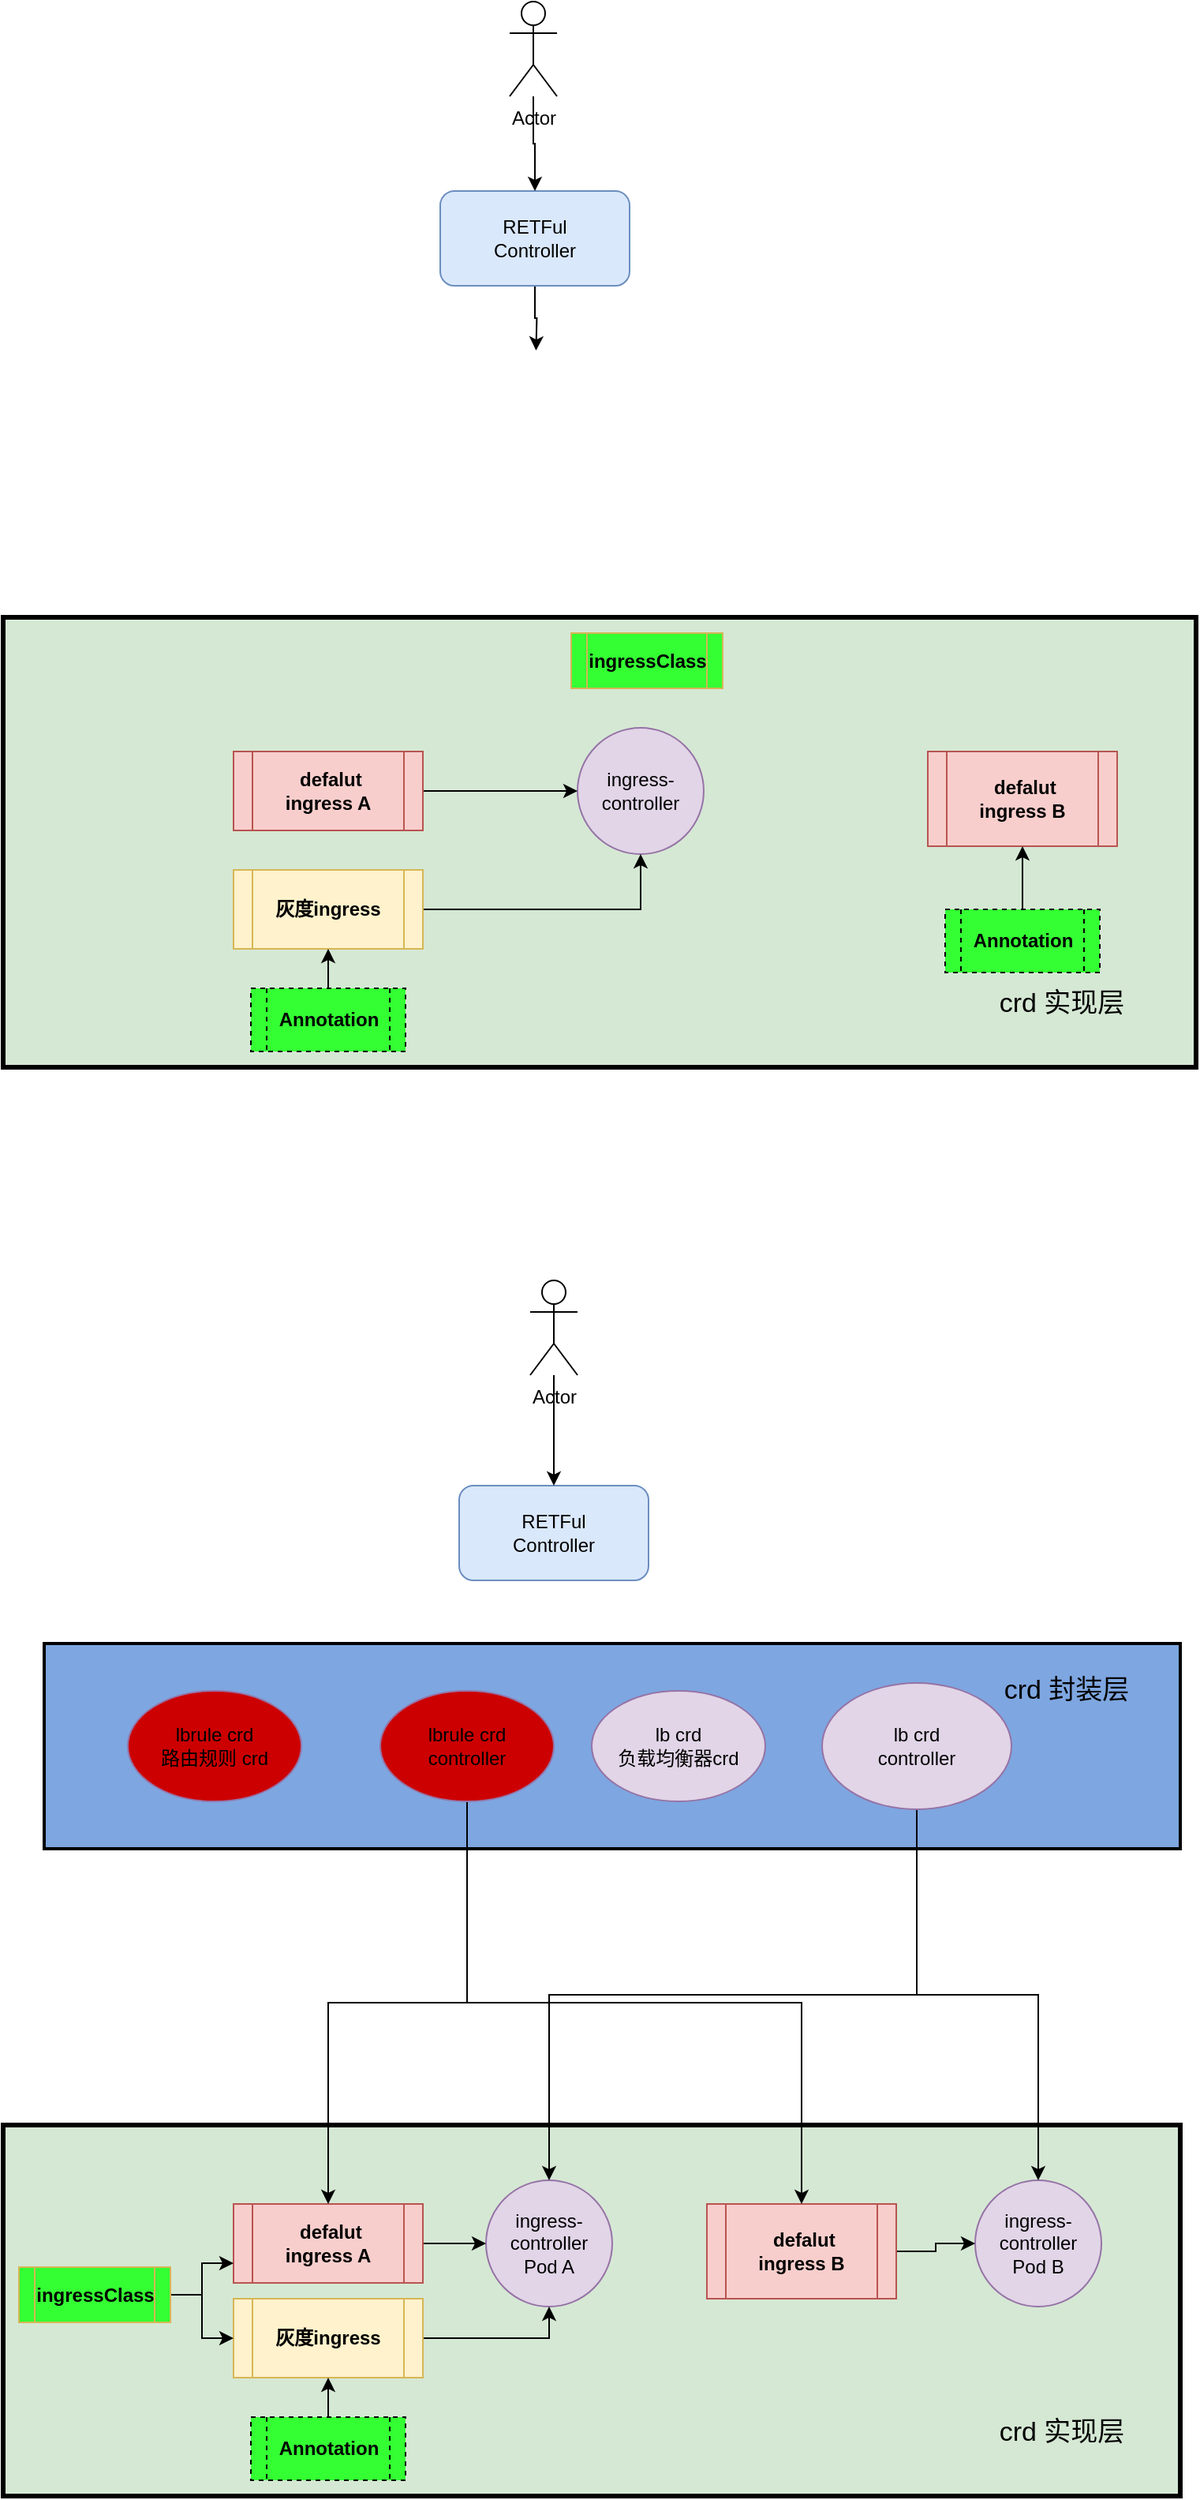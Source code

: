 <mxfile version="14.2.7" type="github">
  <diagram id="-a6WbMNMecBKhR_LUQmN" name="Page-1">
    <mxGraphModel dx="868" dy="450" grid="1" gridSize="10" guides="1" tooltips="1" connect="1" arrows="1" fold="1" page="1" pageScale="1" pageWidth="827" pageHeight="1169" math="0" shadow="0">
      <root>
        <mxCell id="0" />
        <mxCell id="1" parent="0" />
        <mxCell id="vOmSmcSsYQoTvt3sn1gA-2" value="" style="rounded=0;whiteSpace=wrap;html=1;fillColor=#D5E8D4;strokeWidth=3;" parent="1" vertex="1">
          <mxGeometry x="54" y="460" width="756" height="285" as="geometry" />
        </mxCell>
        <mxCell id="3VX2ZSSgDS8gGPlXFFOe-43" style="edgeStyle=orthogonalEdgeStyle;rounded=0;orthogonalLoop=1;jettySize=auto;html=1;exitX=0.5;exitY=1;exitDx=0;exitDy=0;entryX=0.451;entryY=0.008;entryDx=0;entryDy=0;entryPerimeter=0;" parent="1" source="hpvgZ9Z2Bp3K3JRqvIrx-1" edge="1">
          <mxGeometry relative="1" as="geometry">
            <mxPoint x="391.72" y="291.04" as="targetPoint" />
          </mxGeometry>
        </mxCell>
        <mxCell id="hpvgZ9Z2Bp3K3JRqvIrx-1" value="RETFul&lt;br&gt;Controller" style="rounded=1;whiteSpace=wrap;html=1;fillColor=#dae8fc;strokeColor=#6c8ebf;" parent="1" vertex="1">
          <mxGeometry x="331" y="190" width="120" height="60" as="geometry" />
        </mxCell>
        <mxCell id="hpvgZ9Z2Bp3K3JRqvIrx-3" value="ingress-controller" style="ellipse;whiteSpace=wrap;html=1;aspect=fixed;fillColor=#e1d5e7;strokeColor=#9673a6;" parent="1" vertex="1">
          <mxGeometry x="418" y="530" width="80" height="80" as="geometry" />
        </mxCell>
        <mxCell id="hpvgZ9Z2Bp3K3JRqvIrx-8" style="edgeStyle=orthogonalEdgeStyle;rounded=0;orthogonalLoop=1;jettySize=auto;html=1;" parent="1" source="hpvgZ9Z2Bp3K3JRqvIrx-5" target="hpvgZ9Z2Bp3K3JRqvIrx-3" edge="1">
          <mxGeometry relative="1" as="geometry" />
        </mxCell>
        <mxCell id="hpvgZ9Z2Bp3K3JRqvIrx-5" value="&lt;b&gt;&amp;nbsp;defalut&lt;br&gt;ingress A&lt;/b&gt;" style="shape=process;whiteSpace=wrap;html=1;backgroundOutline=1;fillColor=#f8cecc;strokeColor=#b85450;" parent="1" vertex="1">
          <mxGeometry x="200" y="545" width="120" height="50" as="geometry" />
        </mxCell>
        <mxCell id="hpvgZ9Z2Bp3K3JRqvIrx-7" style="edgeStyle=orthogonalEdgeStyle;rounded=0;orthogonalLoop=1;jettySize=auto;html=1;entryX=0.5;entryY=1;entryDx=0;entryDy=0;" parent="1" source="hpvgZ9Z2Bp3K3JRqvIrx-6" target="hpvgZ9Z2Bp3K3JRqvIrx-3" edge="1">
          <mxGeometry relative="1" as="geometry" />
        </mxCell>
        <mxCell id="hpvgZ9Z2Bp3K3JRqvIrx-6" value="&lt;b&gt;灰度ingress&lt;/b&gt;" style="shape=process;whiteSpace=wrap;html=1;backgroundOutline=1;fillColor=#fff2cc;strokeColor=#d6b656;" parent="1" vertex="1">
          <mxGeometry x="200" y="620" width="120" height="50" as="geometry" />
        </mxCell>
        <mxCell id="hpvgZ9Z2Bp3K3JRqvIrx-20" style="edgeStyle=orthogonalEdgeStyle;rounded=0;orthogonalLoop=1;jettySize=auto;html=1;" parent="1" source="hpvgZ9Z2Bp3K3JRqvIrx-11" target="hpvgZ9Z2Bp3K3JRqvIrx-1" edge="1">
          <mxGeometry relative="1" as="geometry" />
        </mxCell>
        <mxCell id="hpvgZ9Z2Bp3K3JRqvIrx-11" value="Actor" style="shape=umlActor;verticalLabelPosition=bottom;verticalAlign=top;html=1;outlineConnect=0;" parent="1" vertex="1">
          <mxGeometry x="375" y="70" width="30" height="60" as="geometry" />
        </mxCell>
        <mxCell id="hpvgZ9Z2Bp3K3JRqvIrx-15" value="&lt;b&gt;&amp;nbsp;defalut&lt;br&gt;ingress B&lt;/b&gt;" style="shape=process;whiteSpace=wrap;html=1;backgroundOutline=1;fillColor=#f8cecc;strokeColor=#b85450;" parent="1" vertex="1">
          <mxGeometry x="640" y="545" width="120" height="60" as="geometry" />
        </mxCell>
        <mxCell id="vOmSmcSsYQoTvt3sn1gA-5" value="&lt;font style=&quot;font-size: 17px&quot;&gt;crd 实现层&lt;/font&gt;" style="text;html=1;strokeColor=none;fillColor=none;align=center;verticalAlign=middle;whiteSpace=wrap;rounded=0;" parent="1" vertex="1">
          <mxGeometry x="665" y="695" width="120" height="20" as="geometry" />
        </mxCell>
        <mxCell id="fjbLA8fiJLUt6OWSz7z5-8" style="edgeStyle=orthogonalEdgeStyle;rounded=0;orthogonalLoop=1;jettySize=auto;html=1;entryX=0.5;entryY=1;entryDx=0;entryDy=0;" parent="1" source="fjbLA8fiJLUt6OWSz7z5-1" target="hpvgZ9Z2Bp3K3JRqvIrx-6" edge="1">
          <mxGeometry relative="1" as="geometry" />
        </mxCell>
        <mxCell id="fjbLA8fiJLUt6OWSz7z5-1" value="&lt;b&gt;Annotation&lt;/b&gt;" style="shape=process;whiteSpace=wrap;html=1;backgroundOutline=1;fillColor=#33FF33;dashed=1;" parent="1" vertex="1">
          <mxGeometry x="211" y="695" width="98" height="40" as="geometry" />
        </mxCell>
        <mxCell id="3VX2ZSSgDS8gGPlXFFOe-15" value="" style="rounded=0;whiteSpace=wrap;html=1;fillColor=#D5E8D4;strokeWidth=3;" parent="1" vertex="1">
          <mxGeometry x="54" y="1415" width="746" height="235" as="geometry" />
        </mxCell>
        <mxCell id="3VX2ZSSgDS8gGPlXFFOe-16" value="" style="rounded=0;whiteSpace=wrap;html=1;fillColor=#7EA6E0;strokeWidth=2;" parent="1" vertex="1">
          <mxGeometry x="80" y="1110" width="720" height="130" as="geometry" />
        </mxCell>
        <mxCell id="3VX2ZSSgDS8gGPlXFFOe-17" value="RETFul&lt;br&gt;Controller" style="rounded=1;whiteSpace=wrap;html=1;fillColor=#dae8fc;strokeColor=#6c8ebf;" parent="1" vertex="1">
          <mxGeometry x="343" y="1010" width="120" height="60" as="geometry" />
        </mxCell>
        <mxCell id="3VX2ZSSgDS8gGPlXFFOe-18" value="ingress-controller&lt;br&gt;Pod A" style="ellipse;whiteSpace=wrap;html=1;aspect=fixed;fillColor=#e1d5e7;strokeColor=#9673a6;" parent="1" vertex="1">
          <mxGeometry x="360" y="1450" width="80" height="80" as="geometry" />
        </mxCell>
        <mxCell id="3VX2ZSSgDS8gGPlXFFOe-19" style="edgeStyle=orthogonalEdgeStyle;rounded=0;orthogonalLoop=1;jettySize=auto;html=1;" parent="1" source="3VX2ZSSgDS8gGPlXFFOe-20" target="3VX2ZSSgDS8gGPlXFFOe-18" edge="1">
          <mxGeometry relative="1" as="geometry" />
        </mxCell>
        <mxCell id="3VX2ZSSgDS8gGPlXFFOe-20" value="&lt;b&gt;&amp;nbsp;defalut&lt;br&gt;ingress A&lt;/b&gt;" style="shape=process;whiteSpace=wrap;html=1;backgroundOutline=1;fillColor=#f8cecc;strokeColor=#b85450;" parent="1" vertex="1">
          <mxGeometry x="200" y="1465" width="120" height="50" as="geometry" />
        </mxCell>
        <mxCell id="3VX2ZSSgDS8gGPlXFFOe-21" style="edgeStyle=orthogonalEdgeStyle;rounded=0;orthogonalLoop=1;jettySize=auto;html=1;entryX=0.5;entryY=1;entryDx=0;entryDy=0;" parent="1" source="3VX2ZSSgDS8gGPlXFFOe-22" target="3VX2ZSSgDS8gGPlXFFOe-18" edge="1">
          <mxGeometry relative="1" as="geometry" />
        </mxCell>
        <mxCell id="3VX2ZSSgDS8gGPlXFFOe-22" value="&lt;b&gt;灰度ingress&lt;/b&gt;" style="shape=process;whiteSpace=wrap;html=1;backgroundOutline=1;fillColor=#fff2cc;strokeColor=#d6b656;" parent="1" vertex="1">
          <mxGeometry x="200" y="1525" width="120" height="50" as="geometry" />
        </mxCell>
        <mxCell id="3VX2ZSSgDS8gGPlXFFOe-23" value="lb crd&lt;br&gt;负载均衡器crd" style="ellipse;whiteSpace=wrap;html=1;fillColor=#e1d5e7;strokeColor=#9673a6;" parent="1" vertex="1">
          <mxGeometry x="427" y="1140" width="110" height="70" as="geometry" />
        </mxCell>
        <mxCell id="3VX2ZSSgDS8gGPlXFFOe-24" style="edgeStyle=orthogonalEdgeStyle;rounded=0;orthogonalLoop=1;jettySize=auto;html=1;" parent="1" source="3VX2ZSSgDS8gGPlXFFOe-25" target="3VX2ZSSgDS8gGPlXFFOe-17" edge="1">
          <mxGeometry relative="1" as="geometry" />
        </mxCell>
        <mxCell id="3VX2ZSSgDS8gGPlXFFOe-25" value="Actor" style="shape=umlActor;verticalLabelPosition=bottom;verticalAlign=top;html=1;outlineConnect=0;" parent="1" vertex="1">
          <mxGeometry x="388" y="880" width="30" height="60" as="geometry" />
        </mxCell>
        <mxCell id="3VX2ZSSgDS8gGPlXFFOe-26" value="ingress-controller&lt;br&gt;Pod B" style="ellipse;whiteSpace=wrap;html=1;aspect=fixed;fillColor=#e1d5e7;strokeColor=#9673a6;" parent="1" vertex="1">
          <mxGeometry x="670" y="1450" width="80" height="80" as="geometry" />
        </mxCell>
        <mxCell id="3VX2ZSSgDS8gGPlXFFOe-27" style="edgeStyle=orthogonalEdgeStyle;rounded=0;orthogonalLoop=1;jettySize=auto;html=1;" parent="1" source="3VX2ZSSgDS8gGPlXFFOe-28" target="3VX2ZSSgDS8gGPlXFFOe-26" edge="1">
          <mxGeometry relative="1" as="geometry" />
        </mxCell>
        <mxCell id="3VX2ZSSgDS8gGPlXFFOe-28" value="&lt;b&gt;&amp;nbsp;defalut&lt;br&gt;ingress B&lt;/b&gt;" style="shape=process;whiteSpace=wrap;html=1;backgroundOutline=1;fillColor=#f8cecc;strokeColor=#b85450;" parent="1" vertex="1">
          <mxGeometry x="500" y="1465" width="120" height="60" as="geometry" />
        </mxCell>
        <mxCell id="3VX2ZSSgDS8gGPlXFFOe-29" value="&lt;font style=&quot;font-size: 17px&quot;&gt;crd 封装层&lt;/font&gt;" style="text;html=1;strokeColor=none;fillColor=none;align=center;verticalAlign=middle;whiteSpace=wrap;rounded=0;" parent="1" vertex="1">
          <mxGeometry x="673" y="1130" width="110" height="20" as="geometry" />
        </mxCell>
        <mxCell id="3VX2ZSSgDS8gGPlXFFOe-30" value="&lt;font style=&quot;font-size: 17px&quot;&gt;crd 实现层&lt;/font&gt;" style="text;html=1;strokeColor=none;fillColor=none;align=center;verticalAlign=middle;whiteSpace=wrap;rounded=0;" parent="1" vertex="1">
          <mxGeometry x="665" y="1600" width="120" height="20" as="geometry" />
        </mxCell>
        <mxCell id="3VX2ZSSgDS8gGPlXFFOe-31" style="edgeStyle=orthogonalEdgeStyle;rounded=0;orthogonalLoop=1;jettySize=auto;html=1;exitX=1;exitY=0.5;exitDx=0;exitDy=0;entryX=0;entryY=0.75;entryDx=0;entryDy=0;" parent="1" source="3VX2ZSSgDS8gGPlXFFOe-33" target="3VX2ZSSgDS8gGPlXFFOe-20" edge="1">
          <mxGeometry relative="1" as="geometry" />
        </mxCell>
        <mxCell id="3VX2ZSSgDS8gGPlXFFOe-32" style="edgeStyle=orthogonalEdgeStyle;rounded=0;orthogonalLoop=1;jettySize=auto;html=1;" parent="1" source="3VX2ZSSgDS8gGPlXFFOe-33" target="3VX2ZSSgDS8gGPlXFFOe-22" edge="1">
          <mxGeometry relative="1" as="geometry" />
        </mxCell>
        <mxCell id="3VX2ZSSgDS8gGPlXFFOe-33" value="&lt;b&gt;ingressClass&lt;/b&gt;" style="shape=process;whiteSpace=wrap;html=1;backgroundOutline=1;strokeColor=#d6b656;fillColor=#33FF33;" parent="1" vertex="1">
          <mxGeometry x="64" y="1505" width="96" height="35" as="geometry" />
        </mxCell>
        <mxCell id="3VX2ZSSgDS8gGPlXFFOe-34" style="edgeStyle=orthogonalEdgeStyle;rounded=0;orthogonalLoop=1;jettySize=auto;html=1;entryX=0.5;entryY=1;entryDx=0;entryDy=0;" parent="1" source="3VX2ZSSgDS8gGPlXFFOe-35" target="3VX2ZSSgDS8gGPlXFFOe-22" edge="1">
          <mxGeometry relative="1" as="geometry" />
        </mxCell>
        <mxCell id="3VX2ZSSgDS8gGPlXFFOe-35" value="&lt;b&gt;Annotation&lt;/b&gt;" style="shape=process;whiteSpace=wrap;html=1;backgroundOutline=1;fillColor=#33FF33;dashed=1;" parent="1" vertex="1">
          <mxGeometry x="211" y="1600" width="98" height="40" as="geometry" />
        </mxCell>
        <mxCell id="3VX2ZSSgDS8gGPlXFFOe-36" style="edgeStyle=orthogonalEdgeStyle;rounded=0;orthogonalLoop=1;jettySize=auto;html=1;exitX=0.5;exitY=1;exitDx=0;exitDy=0;" parent="1" source="3VX2ZSSgDS8gGPlXFFOe-38" target="3VX2ZSSgDS8gGPlXFFOe-26" edge="1">
          <mxGeometry relative="1" as="geometry" />
        </mxCell>
        <mxCell id="3VX2ZSSgDS8gGPlXFFOe-37" style="edgeStyle=orthogonalEdgeStyle;rounded=0;orthogonalLoop=1;jettySize=auto;html=1;exitX=0.5;exitY=1;exitDx=0;exitDy=0;" parent="1" source="3VX2ZSSgDS8gGPlXFFOe-38" target="3VX2ZSSgDS8gGPlXFFOe-18" edge="1">
          <mxGeometry relative="1" as="geometry" />
        </mxCell>
        <mxCell id="3VX2ZSSgDS8gGPlXFFOe-38" value="lb crd&lt;br&gt;controller" style="ellipse;whiteSpace=wrap;html=1;fillColor=#e1d5e7;strokeColor=#9673a6;" parent="1" vertex="1">
          <mxGeometry x="573" y="1135" width="120" height="80" as="geometry" />
        </mxCell>
        <mxCell id="3VX2ZSSgDS8gGPlXFFOe-39" style="edgeStyle=orthogonalEdgeStyle;rounded=0;orthogonalLoop=1;jettySize=auto;html=1;exitX=0.5;exitY=1;exitDx=0;exitDy=0;" parent="1" source="3VX2ZSSgDS8gGPlXFFOe-42" target="3VX2ZSSgDS8gGPlXFFOe-20" edge="1">
          <mxGeometry relative="1" as="geometry" />
        </mxCell>
        <mxCell id="3VX2ZSSgDS8gGPlXFFOe-40" style="edgeStyle=orthogonalEdgeStyle;rounded=0;orthogonalLoop=1;jettySize=auto;html=1;exitX=0.5;exitY=1;exitDx=0;exitDy=0;" parent="1" source="3VX2ZSSgDS8gGPlXFFOe-42" target="3VX2ZSSgDS8gGPlXFFOe-28" edge="1">
          <mxGeometry relative="1" as="geometry" />
        </mxCell>
        <mxCell id="3VX2ZSSgDS8gGPlXFFOe-41" value="lbrule crd&lt;br&gt;路由规则 crd" style="ellipse;whiteSpace=wrap;html=1;strokeColor=#9673a6;fillColor=#CC0000;" parent="1" vertex="1">
          <mxGeometry x="133" y="1140" width="110" height="70" as="geometry" />
        </mxCell>
        <mxCell id="3VX2ZSSgDS8gGPlXFFOe-42" value="lbrule crd&lt;br&gt;controller" style="ellipse;whiteSpace=wrap;html=1;strokeColor=#9673a6;fillColor=#CC0000;" parent="1" vertex="1">
          <mxGeometry x="293" y="1140" width="110" height="70" as="geometry" />
        </mxCell>
        <mxCell id="3VX2ZSSgDS8gGPlXFFOe-45" style="edgeStyle=orthogonalEdgeStyle;rounded=0;orthogonalLoop=1;jettySize=auto;html=1;entryX=0.5;entryY=1;entryDx=0;entryDy=0;" parent="1" source="3VX2ZSSgDS8gGPlXFFOe-44" target="hpvgZ9Z2Bp3K3JRqvIrx-15" edge="1">
          <mxGeometry relative="1" as="geometry" />
        </mxCell>
        <mxCell id="3VX2ZSSgDS8gGPlXFFOe-44" value="&lt;b&gt;Annotation&lt;/b&gt;" style="shape=process;whiteSpace=wrap;html=1;backgroundOutline=1;fillColor=#33FF33;dashed=1;" parent="1" vertex="1">
          <mxGeometry x="651" y="645" width="98" height="40" as="geometry" />
        </mxCell>
        <mxCell id="-X7AAwdDszs8J3Nbo_TD-2" value="&lt;b&gt;ingressClass&lt;/b&gt;" style="shape=process;whiteSpace=wrap;html=1;backgroundOutline=1;strokeColor=#d6b656;fillColor=#33FF33;" vertex="1" parent="1">
          <mxGeometry x="414" y="470" width="96" height="35" as="geometry" />
        </mxCell>
      </root>
    </mxGraphModel>
  </diagram>
</mxfile>
